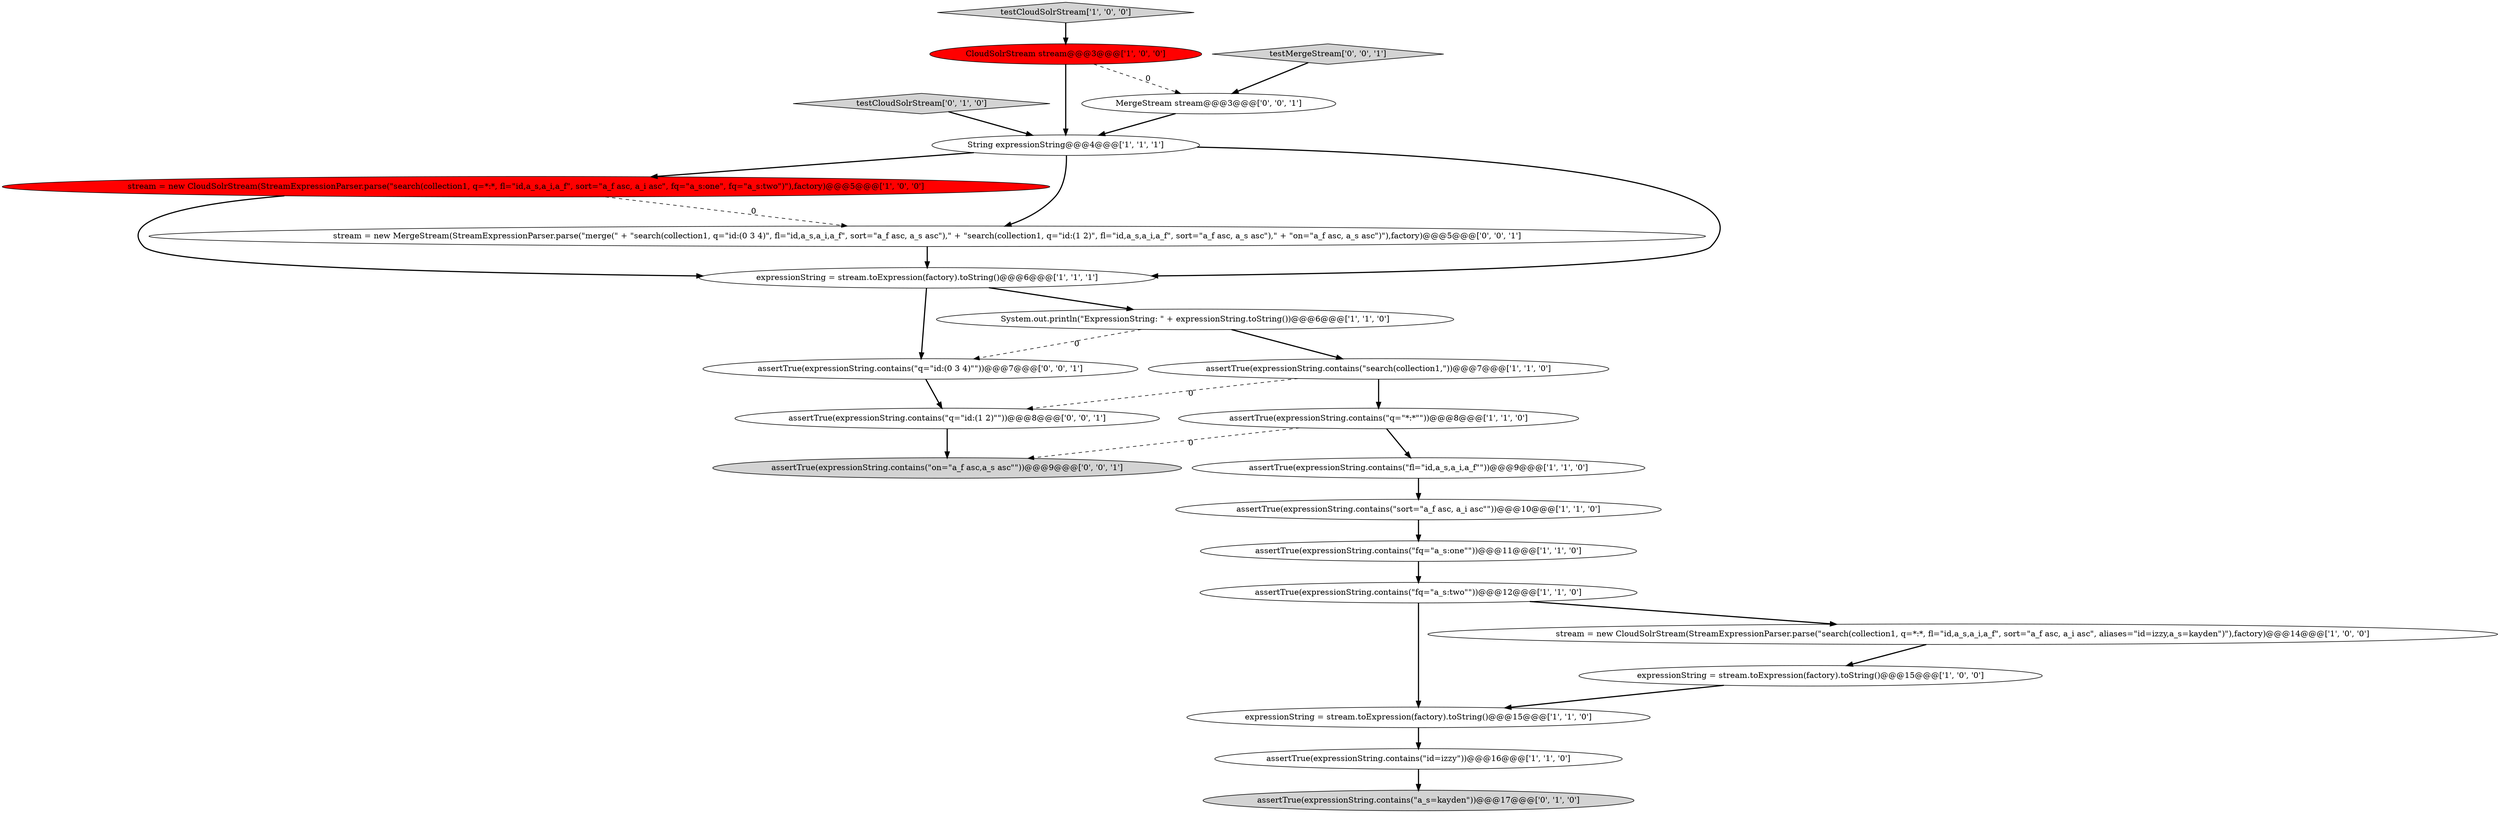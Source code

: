 digraph {
13 [style = filled, label = "assertTrue(expressionString.contains(\"sort=\"a_f asc, a_i asc\"\"))@@@10@@@['1', '1', '0']", fillcolor = white, shape = ellipse image = "AAA0AAABBB1BBB"];
16 [style = filled, label = "testCloudSolrStream['0', '1', '0']", fillcolor = lightgray, shape = diamond image = "AAA0AAABBB2BBB"];
7 [style = filled, label = "assertTrue(expressionString.contains(\"id=izzy\"))@@@16@@@['1', '1', '0']", fillcolor = white, shape = ellipse image = "AAA0AAABBB1BBB"];
0 [style = filled, label = "assertTrue(expressionString.contains(\"fl=\"id,a_s,a_i,a_f\"\"))@@@9@@@['1', '1', '0']", fillcolor = white, shape = ellipse image = "AAA0AAABBB1BBB"];
14 [style = filled, label = "assertTrue(expressionString.contains(\"search(collection1,\"))@@@7@@@['1', '1', '0']", fillcolor = white, shape = ellipse image = "AAA0AAABBB1BBB"];
5 [style = filled, label = "testCloudSolrStream['1', '0', '0']", fillcolor = lightgray, shape = diamond image = "AAA0AAABBB1BBB"];
22 [style = filled, label = "testMergeStream['0', '0', '1']", fillcolor = lightgray, shape = diamond image = "AAA0AAABBB3BBB"];
17 [style = filled, label = "assertTrue(expressionString.contains(\"a_s=kayden\"))@@@17@@@['0', '1', '0']", fillcolor = lightgray, shape = ellipse image = "AAA0AAABBB2BBB"];
6 [style = filled, label = "CloudSolrStream stream@@@3@@@['1', '0', '0']", fillcolor = red, shape = ellipse image = "AAA1AAABBB1BBB"];
1 [style = filled, label = "String expressionString@@@4@@@['1', '1', '1']", fillcolor = white, shape = ellipse image = "AAA0AAABBB1BBB"];
20 [style = filled, label = "assertTrue(expressionString.contains(\"q=\"id:(0 3 4)\"\"))@@@7@@@['0', '0', '1']", fillcolor = white, shape = ellipse image = "AAA0AAABBB3BBB"];
2 [style = filled, label = "assertTrue(expressionString.contains(\"fq=\"a_s:two\"\"))@@@12@@@['1', '1', '0']", fillcolor = white, shape = ellipse image = "AAA0AAABBB1BBB"];
9 [style = filled, label = "System.out.println(\"ExpressionString: \" + expressionString.toString())@@@6@@@['1', '1', '0']", fillcolor = white, shape = ellipse image = "AAA0AAABBB1BBB"];
4 [style = filled, label = "expressionString = stream.toExpression(factory).toString()@@@15@@@['1', '1', '0']", fillcolor = white, shape = ellipse image = "AAA0AAABBB1BBB"];
8 [style = filled, label = "assertTrue(expressionString.contains(\"fq=\"a_s:one\"\"))@@@11@@@['1', '1', '0']", fillcolor = white, shape = ellipse image = "AAA0AAABBB1BBB"];
12 [style = filled, label = "expressionString = stream.toExpression(factory).toString()@@@15@@@['1', '0', '0']", fillcolor = white, shape = ellipse image = "AAA0AAABBB1BBB"];
15 [style = filled, label = "stream = new CloudSolrStream(StreamExpressionParser.parse(\"search(collection1, q=*:*, fl=\"id,a_s,a_i,a_f\", sort=\"a_f asc, a_i asc\", fq=\"a_s:one\", fq=\"a_s:two\")\"),factory)@@@5@@@['1', '0', '0']", fillcolor = red, shape = ellipse image = "AAA1AAABBB1BBB"];
3 [style = filled, label = "stream = new CloudSolrStream(StreamExpressionParser.parse(\"search(collection1, q=*:*, fl=\"id,a_s,a_i,a_f\", sort=\"a_f asc, a_i asc\", aliases=\"id=izzy,a_s=kayden\")\"),factory)@@@14@@@['1', '0', '0']", fillcolor = white, shape = ellipse image = "AAA0AAABBB1BBB"];
10 [style = filled, label = "assertTrue(expressionString.contains(\"q=\"*:*\"\"))@@@8@@@['1', '1', '0']", fillcolor = white, shape = ellipse image = "AAA0AAABBB1BBB"];
19 [style = filled, label = "stream = new MergeStream(StreamExpressionParser.parse(\"merge(\" + \"search(collection1, q=\"id:(0 3 4)\", fl=\"id,a_s,a_i,a_f\", sort=\"a_f asc, a_s asc\"),\" + \"search(collection1, q=\"id:(1 2)\", fl=\"id,a_s,a_i,a_f\", sort=\"a_f asc, a_s asc\"),\" + \"on=\"a_f asc, a_s asc\")\"),factory)@@@5@@@['0', '0', '1']", fillcolor = white, shape = ellipse image = "AAA0AAABBB3BBB"];
21 [style = filled, label = "assertTrue(expressionString.contains(\"on=\"a_f asc,a_s asc\"\"))@@@9@@@['0', '0', '1']", fillcolor = lightgray, shape = ellipse image = "AAA0AAABBB3BBB"];
23 [style = filled, label = "MergeStream stream@@@3@@@['0', '0', '1']", fillcolor = white, shape = ellipse image = "AAA0AAABBB3BBB"];
11 [style = filled, label = "expressionString = stream.toExpression(factory).toString()@@@6@@@['1', '1', '1']", fillcolor = white, shape = ellipse image = "AAA0AAABBB1BBB"];
18 [style = filled, label = "assertTrue(expressionString.contains(\"q=\"id:(1 2)\"\"))@@@8@@@['0', '0', '1']", fillcolor = white, shape = ellipse image = "AAA0AAABBB3BBB"];
9->20 [style = dashed, label="0"];
11->20 [style = bold, label=""];
10->21 [style = dashed, label="0"];
7->17 [style = bold, label=""];
0->13 [style = bold, label=""];
1->15 [style = bold, label=""];
2->3 [style = bold, label=""];
14->10 [style = bold, label=""];
19->11 [style = bold, label=""];
15->19 [style = dashed, label="0"];
3->12 [style = bold, label=""];
11->9 [style = bold, label=""];
2->4 [style = bold, label=""];
22->23 [style = bold, label=""];
4->7 [style = bold, label=""];
1->11 [style = bold, label=""];
20->18 [style = bold, label=""];
6->1 [style = bold, label=""];
15->11 [style = bold, label=""];
5->6 [style = bold, label=""];
8->2 [style = bold, label=""];
12->4 [style = bold, label=""];
16->1 [style = bold, label=""];
10->0 [style = bold, label=""];
9->14 [style = bold, label=""];
23->1 [style = bold, label=""];
18->21 [style = bold, label=""];
14->18 [style = dashed, label="0"];
13->8 [style = bold, label=""];
1->19 [style = bold, label=""];
6->23 [style = dashed, label="0"];
}
